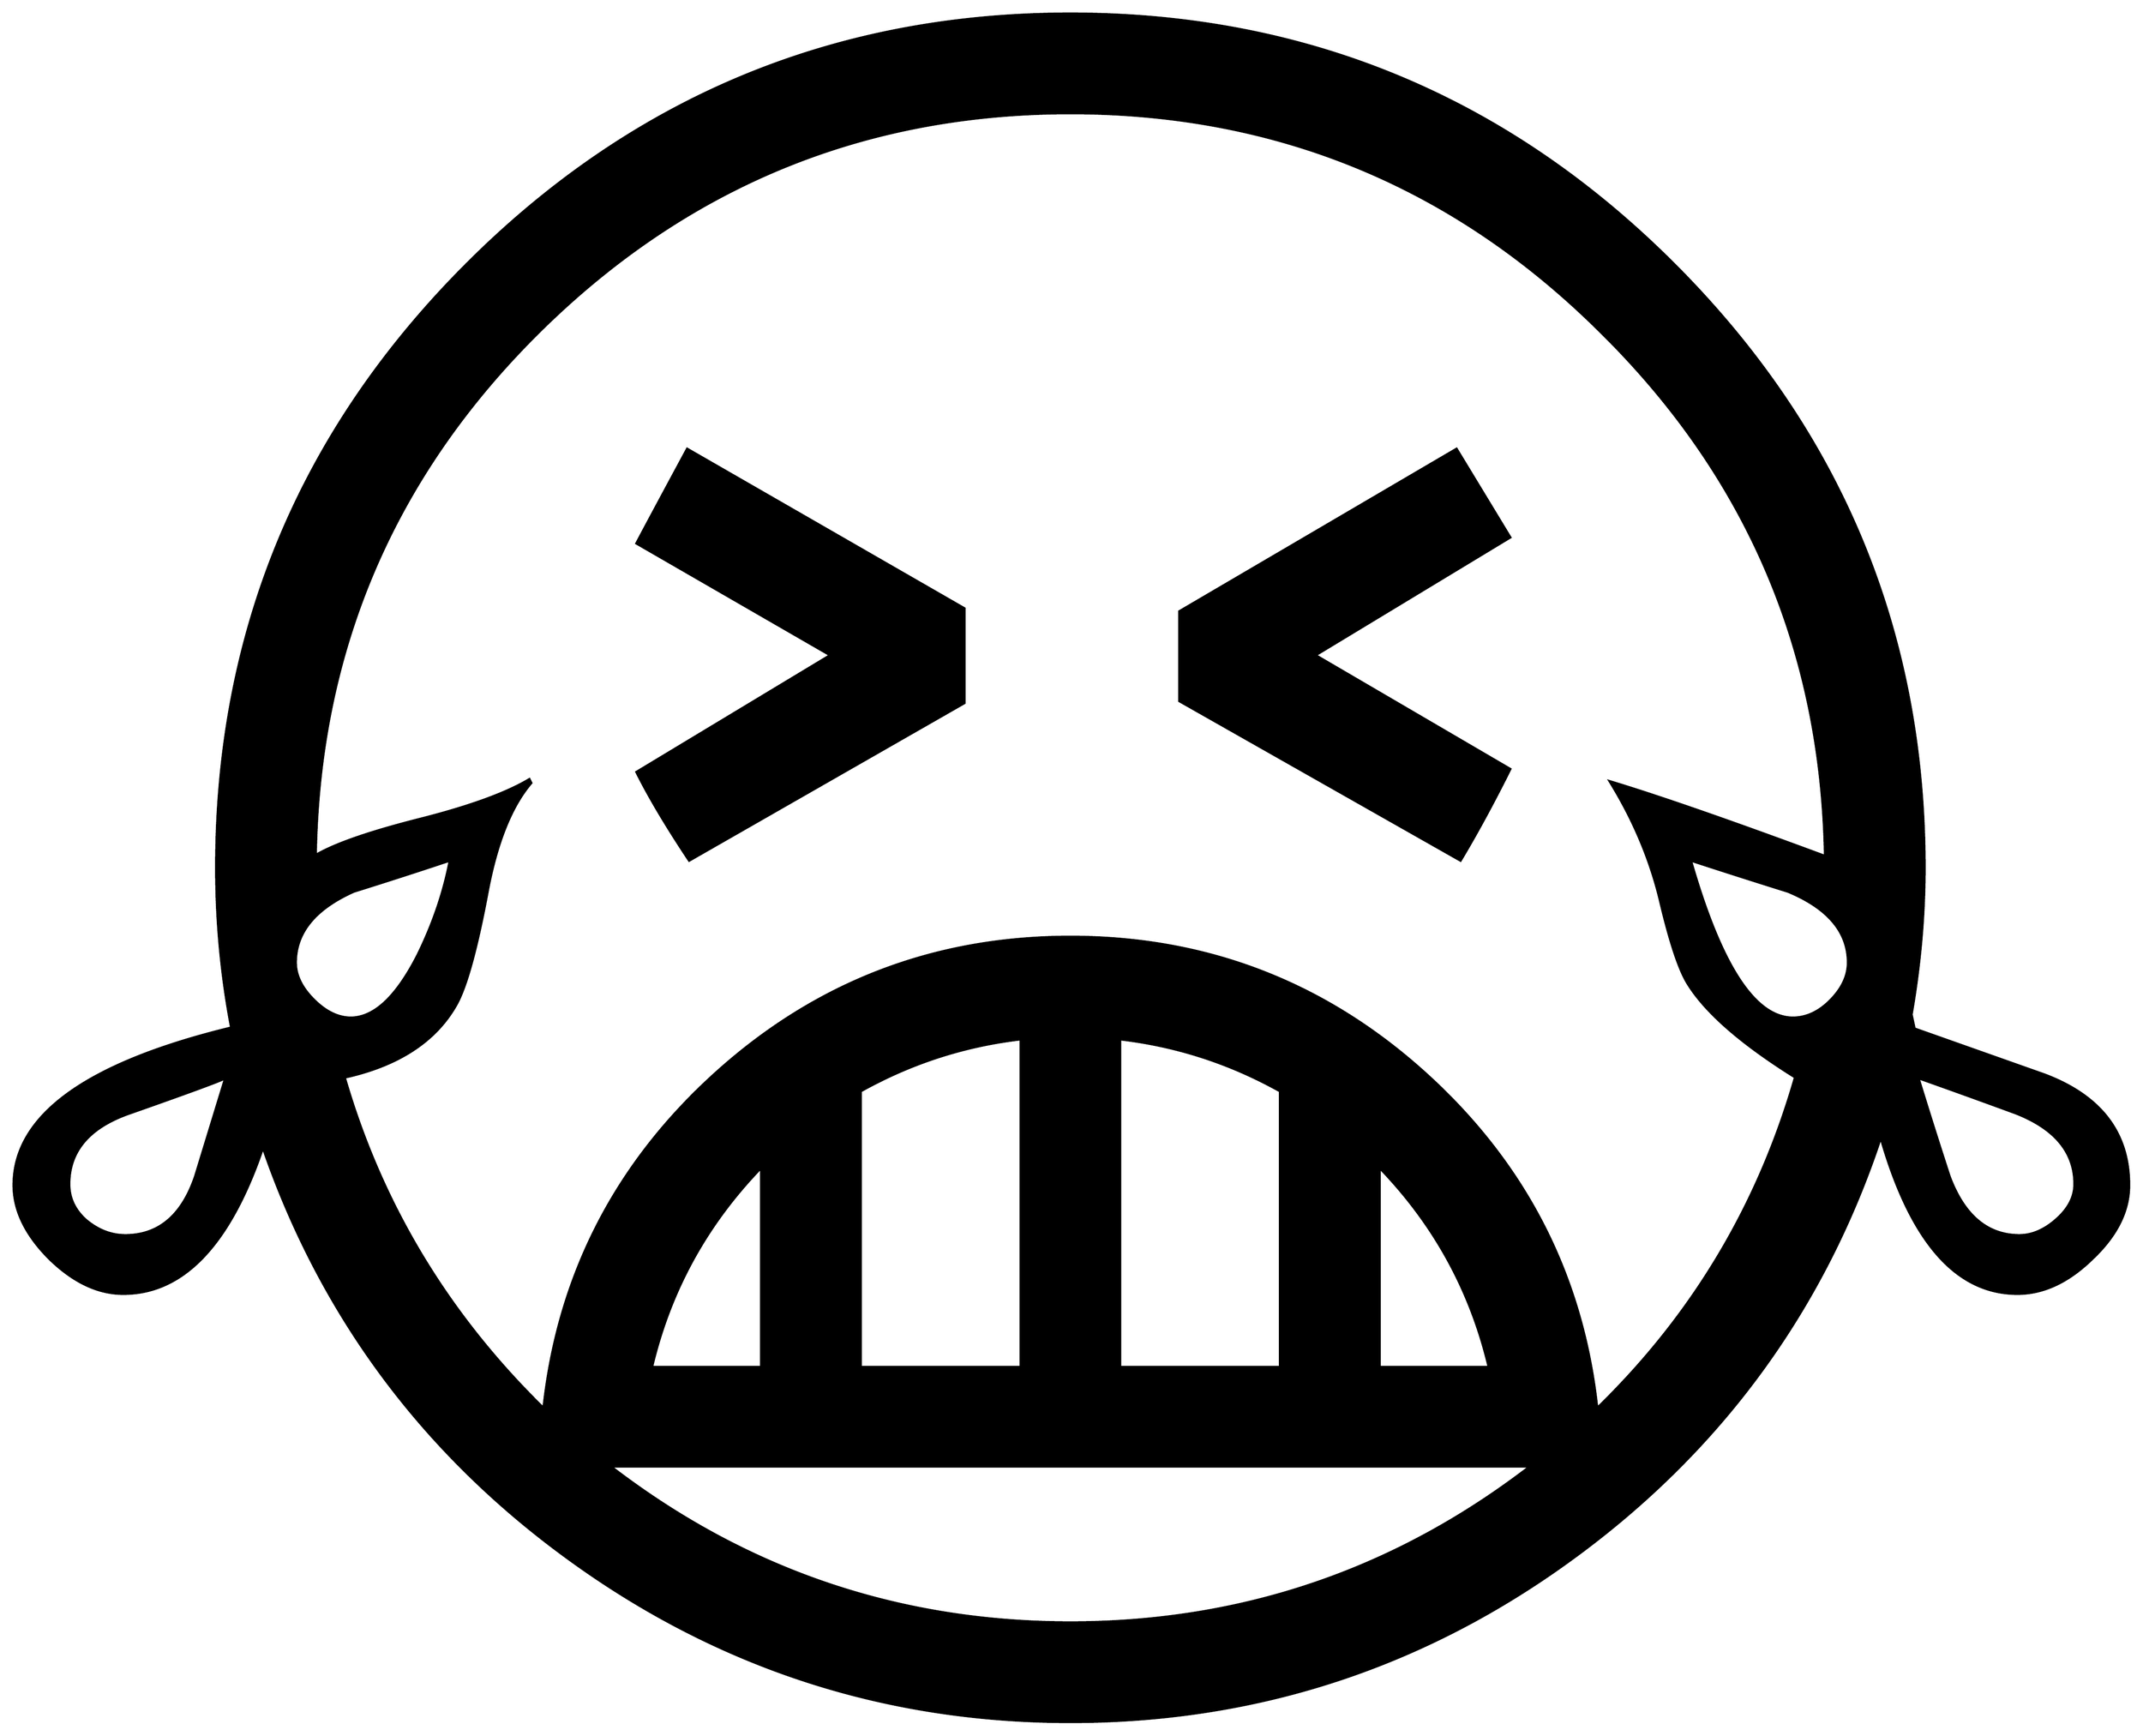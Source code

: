 


\begin{tikzpicture}[y=0.80pt, x=0.80pt, yscale=-1.0, xscale=1.0, inner sep=0pt, outer sep=0pt]
\begin{scope}[shift={(100.0,1706.0)},nonzero rule]
  \path[draw=.,fill=.,line width=1.600pt] (2202.0,-264.0) ..
    controls (2202.0,-238.0) and (2189.667,-213.333) ..
    (2165.0,-190.0) .. controls (2141.0,-166.667) and
    (2116.0,-155.0) .. (2090.0,-155.0) .. controls
    (2028.667,-155.0) and (1983.0,-207.0) .. (1953.0,-311.0) ..
    controls (1895.667,-139.0) and (1793.333,1.0) .. (1646.0,109.0)
    .. controls (1496.0,219.0) and (1327.667,274.0) ..
    (1141.0,274.0) .. controls (956.333,274.0) and (789.333,220.0)
    .. (640.0,112.0) .. controls (493.333,6.0) and (390.667,-131.667)
    .. (332.0,-301.0) .. controls (298.667,-203.667) and
    (252.0,-155.0) .. (192.0,-155.0) .. controls (166.667,-155.0)
    and (142.0,-166.667) .. (118.0,-190.0) .. controls
    (94.0,-214.0) and (82.0,-238.667) .. (82.0,-264.0) .. controls
    (82.0,-334.0) and (154.667,-386.667) .. (300.0,-422.0) ..
    controls (290.0,-474.667) and (285.0,-528.0) .. (285.0,-582.0)
    .. controls (285.0,-818.0) and (368.667,-1019.667) ..
    (536.0,-1187.0) .. controls (703.333,-1354.333) and
    (905.0,-1438.0) .. (1141.0,-1438.0) .. controls
    (1377.0,-1438.0) and (1578.667,-1354.333) .. (1746.0,-1187.0) ..
    controls (1913.333,-1019.667) and (1997.0,-818.0) ..
    (1997.0,-582.0) .. controls (1997.0,-534.0) and
    (1992.667,-485.0) .. (1984.0,-435.0) -- (1987.0,-421.0) ..
    controls (2030.333,-405.667) and (2073.667,-390.333) ..
    (2117.0,-375.0) .. controls (2173.667,-353.667) and
    (2202.0,-316.667) .. (2202.0,-264.0) -- cycle(2147.0,-265.0)
    .. controls (2147.0,-297.0) and (2127.333,-320.667) ..
    (2088.0,-336.0) .. controls (2055.333,-348.0) and
    (2023.0,-359.667) .. (1991.0,-371.0) .. controls
    (2001.0,-338.333) and (2011.333,-305.667) .. (2022.0,-273.0) ..
    controls (2036.667,-233.667) and (2060.0,-214.0) ..
    (2092.0,-214.0) .. controls (2104.667,-214.0) and
    (2117.0,-219.333) .. (2129.0,-230.0) .. controls
    (2141.0,-240.667) and (2147.0,-252.333) .. (2147.0,-265.0) --
    cycle(1920.0,-487.0) .. controls (1920.0,-517.667) and
    (1900.0,-541.333) .. (1860.0,-558.0) .. controls
    (1828.0,-568.0) and (1795.667,-578.333) .. (1763.0,-589.0) ..
    controls (1793.0,-484.333) and (1827.0,-432.0) ..
    (1865.0,-432.0) .. controls (1878.333,-432.0) and
    (1890.667,-437.667) .. (1902.0,-449.0) .. controls
    (1914.0,-461.0) and (1920.0,-473.667) .. (1920.0,-487.0) --
    cycle(1897.0,-594.0) .. controls (1893.667,-800.0) and
    (1818.333,-975.333) .. (1671.0,-1120.0) .. controls
    (1524.333,-1265.333) and (1347.667,-1338.0) .. (1141.0,-1338.0) ..
    controls (935.0,-1338.0) and (758.333,-1265.667) ..
    (611.0,-1121.0) .. controls (463.667,-976.333) and
    (388.333,-801.0) .. (385.0,-595.0) .. controls (404.333,-606.333)
    and (439.0,-618.333) .. (489.0,-631.0) .. controls
    (539.0,-643.667) and (575.667,-657.0) .. (599.0,-671.0) --
    (601.0,-667.0) .. controls (581.0,-643.667) and (566.333,-607.0)
    .. (557.0,-557.0) .. controls (546.333,-500.333) and
    (536.0,-463.0) .. (526.0,-445.0) .. controls (505.333,-408.333)
    and (468.333,-384.0) .. (415.0,-372.0) -- (414.0,-372.0) ..
    controls (450.667,-245.333) and (517.0,-135.0) .. (613.0,-41.0)
    .. controls (627.667,-174.333) and (685.333,-286.333) ..
    (786.0,-377.0) .. controls (886.667,-467.667) and
    (1005.0,-513.0) .. (1141.0,-513.0) .. controls
    (1277.0,-513.0) and (1395.333,-467.667) .. (1496.0,-377.0) ..
    controls (1596.667,-286.333) and (1654.333,-174.333) ..
    (1669.0,-41.0) .. controls (1764.333,-133.667) and
    (1830.333,-244.0) .. (1867.0,-372.0) .. controls
    (1813.667,-405.333) and (1778.0,-436.333) .. (1760.0,-465.0) ..
    controls (1751.333,-478.333) and (1742.0,-506.0) ..
    (1732.0,-548.0) .. controls (1722.0,-590.0) and
    (1705.0,-630.333) .. (1681.0,-669.0) .. controls
    (1729.667,-654.333) and (1801.667,-629.333) .. (1897.0,-594.0) --
    cycle(1560.0,-82.0) .. controls (1542.0,-158.0) and
    (1505.667,-224.333) .. (1451.0,-281.0) -- (1451.0,-82.0) --
    (1560.0,-82.0) -- cycle(1351.0,-82.0) -- (1351.0,-358.0) ..
    controls (1301.0,-386.0) and (1247.667,-403.333) ..
    (1191.0,-410.0) -- (1191.0,-82.0) -- (1351.0,-82.0) --
    cycle(1091.0,-82.0) -- (1091.0,-410.0) .. controls
    (1034.333,-403.333) and (981.0,-386.0) .. (931.0,-358.0) --
    (931.0,-82.0) -- (1091.0,-82.0) -- cycle(1601.0,18.0) --
    (681.0,18.0) .. controls (816.333,122.0) and (969.667,174.0) ..
    (1141.0,174.0) .. controls (1312.333,174.0) and (1465.667,122.0)
    .. (1601.0,18.0) -- cycle(831.0,-82.0) -- (831.0,-281.0) ..
    controls (776.333,-224.333) and (740.0,-158.0) .. (722.0,-82.0)
    -- (831.0,-82.0) -- cycle(519.0,-589.0) .. controls
    (487.0,-578.333) and (455.0,-568.0) .. (423.0,-558.0) ..
    controls (384.333,-540.667) and (365.0,-517.0) .. (365.0,-487.0)
    .. controls (365.0,-474.333) and (371.0,-462.0) ..
    (383.0,-450.0) .. controls (395.0,-438.0) and (407.333,-432.0)
    .. (420.0,-432.0) .. controls (443.333,-432.0) and
    (465.667,-453.0) .. (487.0,-495.0) .. controls (502.333,-526.333)
    and (513.0,-557.667) .. (519.0,-589.0) -- cycle(294.0,-371.0)
    .. controls (291.333,-369.0) and (259.667,-357.333) ..
    (199.0,-336.0) .. controls (158.333,-322.0) and (138.0,-298.333)
    .. (138.0,-265.0) .. controls (138.0,-251.0) and
    (143.667,-239.0) .. (155.0,-229.0) .. controls (167.0,-219.0)
    and (180.0,-214.0) .. (194.0,-214.0) .. controls
    (227.333,-214.0) and (250.667,-233.667) .. (264.0,-273.0) ..
    controls (274.0,-305.667) and (284.0,-338.333) .. (294.0,-371.0)
    -- cycle(1582.0,-681.0) .. controls (1564.667,-646.333) and
    (1548.0,-615.667) .. (1532.0,-589.0) -- (1250.0,-749.0) --
    (1250.0,-839.0) -- (1528.0,-1002.0) -- (1582.0,-913.0) --
    (1387.0,-795.0) -- (1582.0,-681.0) -- cycle(1035.0,-747.0)
    -- (759.0,-589.0) .. controls (736.333,-623.0) and
    (718.667,-652.667) .. (706.0,-678.0) -- (900.0,-795.0) --
    (706.0,-907.0) .. controls (712.667,-919.667) and (729.667,-951.333)
    .. (757.0,-1002.0) -- (1035.0,-842.0) -- (1035.0,-747.0) --
    cycle;
\end{scope}

\end{tikzpicture}

